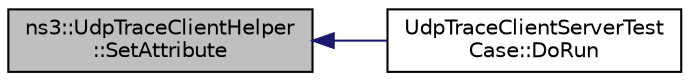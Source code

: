 digraph "ns3::UdpTraceClientHelper::SetAttribute"
{
  edge [fontname="Helvetica",fontsize="10",labelfontname="Helvetica",labelfontsize="10"];
  node [fontname="Helvetica",fontsize="10",shape=record];
  rankdir="LR";
  Node1 [label="ns3::UdpTraceClientHelper\l::SetAttribute",height=0.2,width=0.4,color="black", fillcolor="grey75", style="filled", fontcolor="black"];
  Node1 -> Node2 [dir="back",color="midnightblue",fontsize="10",style="solid"];
  Node2 [label="UdpTraceClientServerTest\lCase::DoRun",height=0.2,width=0.4,color="black", fillcolor="white", style="filled",URL="$d8/daf/classUdpTraceClientServerTestCase.html#a067367203d92eb6f9edaee3c17da6d8a",tooltip="Implementation to actually run this TestCase. "];
}
